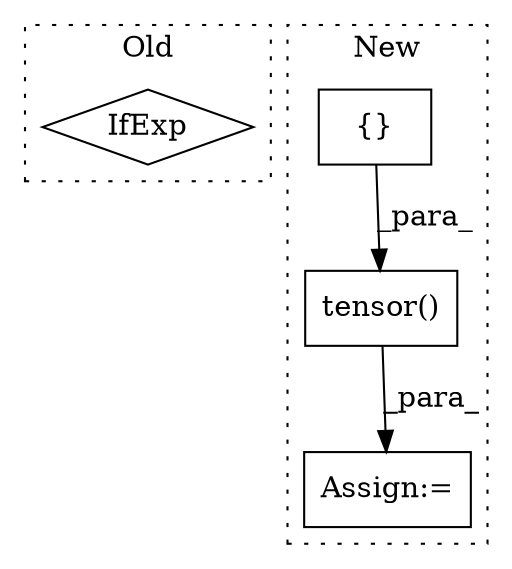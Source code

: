 digraph G {
subgraph cluster0 {
1 [label="IfExp" a="51" s="1689,1730" l="4,6" shape="diamond"];
label = "Old";
style="dotted";
}
subgraph cluster1 {
2 [label="tensor()" a="75" s="1655,1717" l="13,1" shape="box"];
3 [label="Assign:=" a="68" s="1786" l="3" shape="box"];
4 [label="{}" a="59" s="1668,1716" l="1,0" shape="box"];
label = "New";
style="dotted";
}
2 -> 3 [label="_para_"];
4 -> 2 [label="_para_"];
}